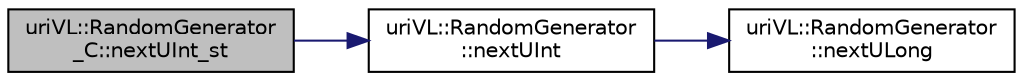 digraph "uriVL::RandomGenerator_C::nextUInt_st"
{
  edge [fontname="Helvetica",fontsize="10",labelfontname="Helvetica",labelfontsize="10"];
  node [fontname="Helvetica",fontsize="10",shape=record];
  rankdir="LR";
  Node1 [label="uriVL::RandomGenerator\l_C::nextUInt_st",height=0.2,width=0.4,color="black", fillcolor="grey75", style="filled", fontcolor="black"];
  Node1 -> Node2 [color="midnightblue",fontsize="10",style="solid",fontname="Helvetica"];
  Node2 [label="uriVL::RandomGenerator\l::nextUInt",height=0.2,width=0.4,color="black", fillcolor="white", style="filled",URL="$classuriVL_1_1RandomGenerator.html#a0dd3ee495ac649958b1c422fcc6ac19a",tooltip="Returns a new uniformly-distributed unsigned int pseudo-random number in the full range of the data t..."];
  Node2 -> Node3 [color="midnightblue",fontsize="10",style="solid",fontname="Helvetica"];
  Node3 [label="uriVL::RandomGenerator\l::nextULong",height=0.2,width=0.4,color="black", fillcolor="white", style="filled",URL="$classuriVL_1_1RandomGenerator.html#a92c440aa2e3922a301ca0e2879a64144",tooltip="Returns a new uniformly-distributed unsigned long pseudo-random number in the full range of the data ..."];
}
